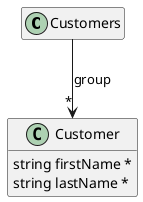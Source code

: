 @startuml
hide <<Path>> circle
hide <<Response>> circle
hide <<Parameter>> circle
hide empty methods
hide empty fields
set namespaceSeparator none

class "Customers" {
}

class "Customer" {
  {field} string firstName *
  {field} string lastName *
}

"Customers" --> "*" "Customer"  :  "group"

@enduml